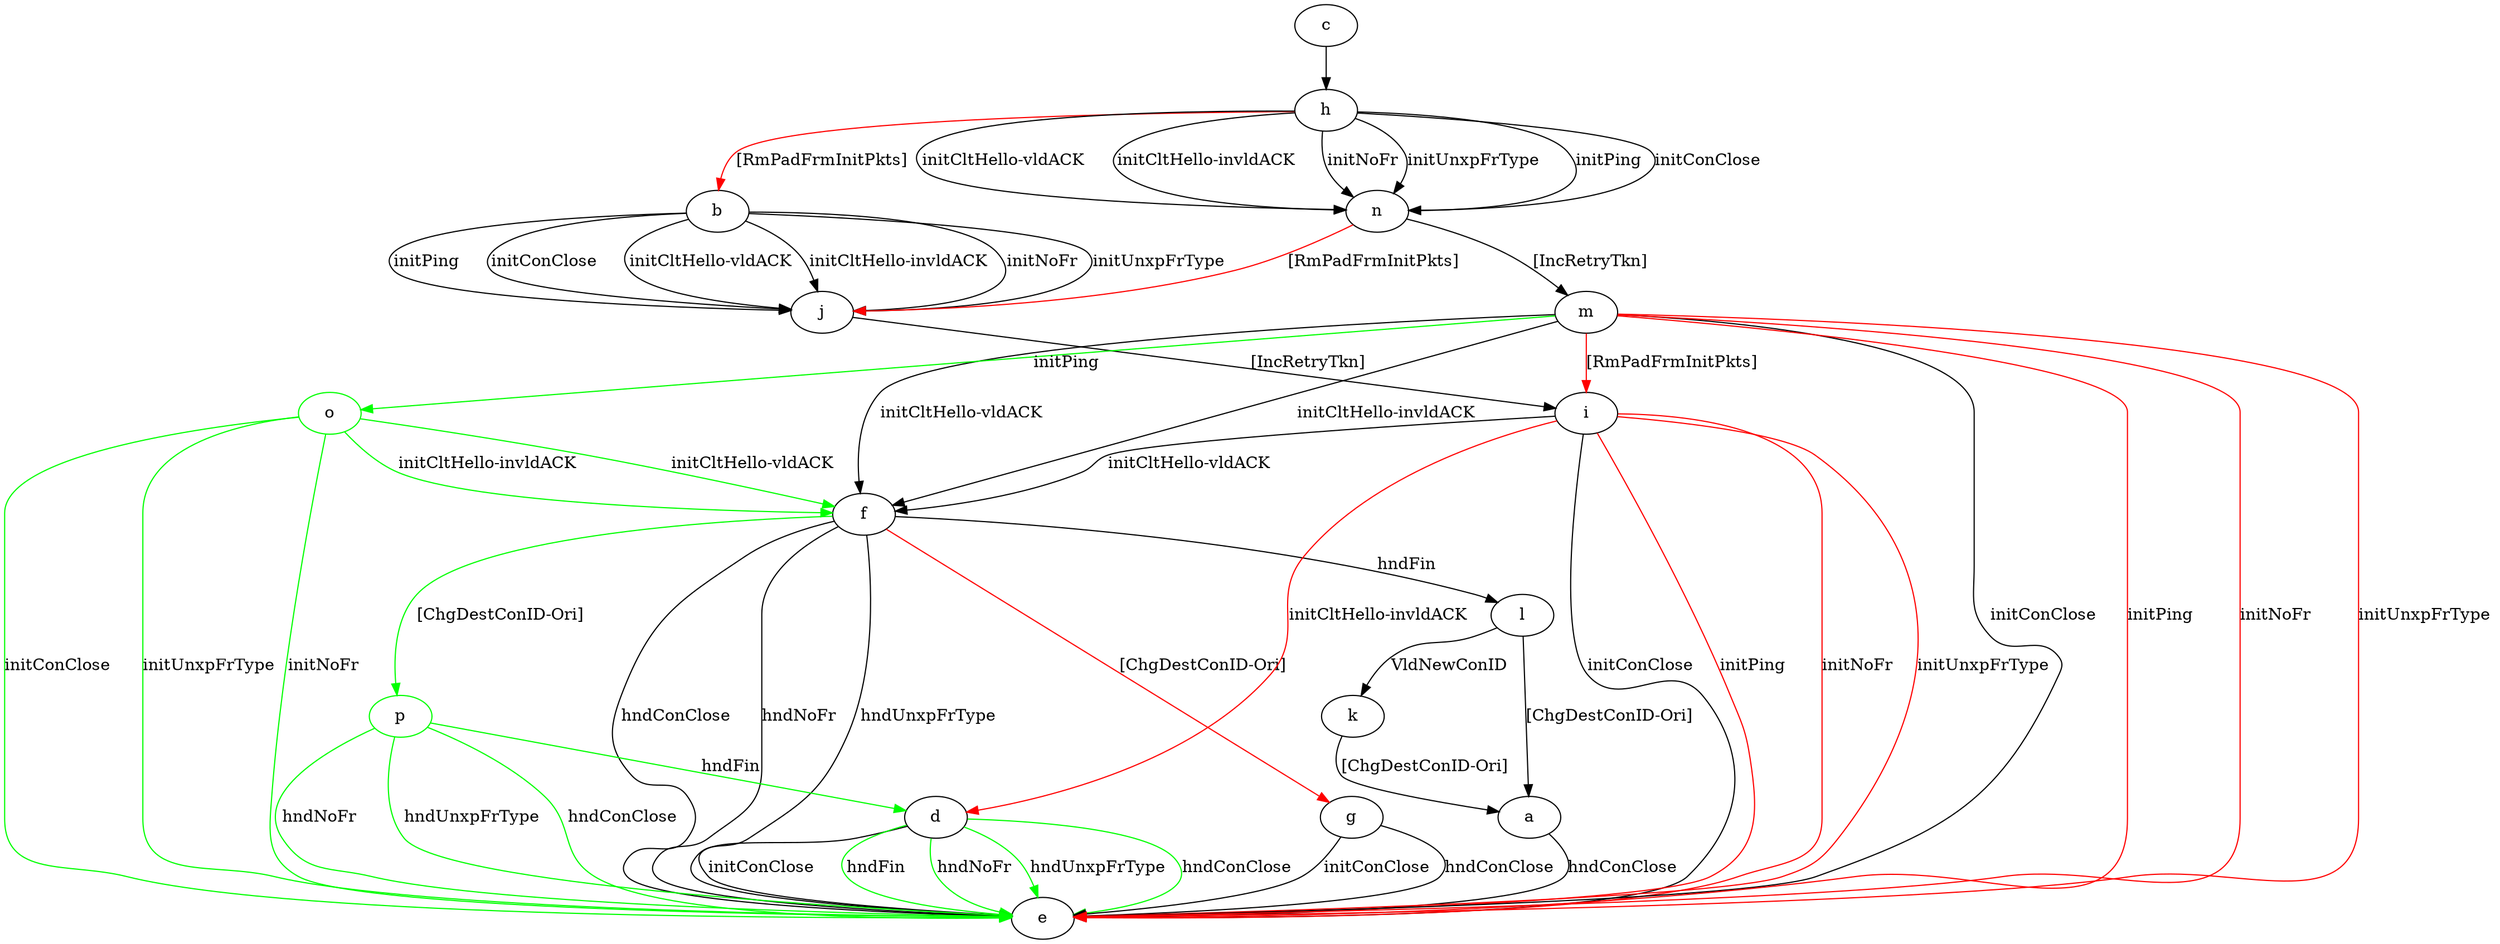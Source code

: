 digraph "" {
	a -> e	[key=0,
		label="hndConClose "];
	b -> j	[key=0,
		label="initPing "];
	b -> j	[key=1,
		label="initConClose "];
	b -> j	[key=2,
		label="initCltHello-vldACK "];
	b -> j	[key=3,
		label="initCltHello-invldACK "];
	b -> j	[key=4,
		label="initNoFr "];
	b -> j	[key=5,
		label="initUnxpFrType "];
	c -> h	[key=0];
	d -> e	[key=0,
		label="initConClose "];
	d -> e	[key=1,
		color=green,
		label="hndFin "];
	d -> e	[key=2,
		color=green,
		label="hndNoFr "];
	d -> e	[key=3,
		color=green,
		label="hndUnxpFrType "];
	d -> e	[key=4,
		color=green,
		label="hndConClose "];
	f -> e	[key=0,
		label="hndConClose "];
	f -> e	[key=1,
		label="hndNoFr "];
	f -> e	[key=2,
		label="hndUnxpFrType "];
	f -> g	[key=0,
		color=red,
		label="[ChgDestConID-Ori] "];
	f -> l	[key=0,
		label="hndFin "];
	p	[color=green];
	f -> p	[key=0,
		color=green,
		label="[ChgDestConID-Ori] "];
	g -> e	[key=0,
		label="initConClose "];
	g -> e	[key=1,
		label="hndConClose "];
	h -> b	[key=0,
		color=red,
		label="[RmPadFrmInitPkts] "];
	h -> n	[key=0,
		label="initPing "];
	h -> n	[key=1,
		label="initConClose "];
	h -> n	[key=2,
		label="initCltHello-vldACK "];
	h -> n	[key=3,
		label="initCltHello-invldACK "];
	h -> n	[key=4,
		label="initNoFr "];
	h -> n	[key=5,
		label="initUnxpFrType "];
	i -> d	[key=0,
		color=red,
		label="initCltHello-invldACK "];
	i -> e	[key=0,
		label="initConClose "];
	i -> e	[key=1,
		color=red,
		label="initPing "];
	i -> e	[key=2,
		color=red,
		label="initNoFr "];
	i -> e	[key=3,
		color=red,
		label="initUnxpFrType "];
	i -> f	[key=0,
		label="initCltHello-vldACK "];
	j -> i	[key=0,
		label="[IncRetryTkn] "];
	k -> a	[key=0,
		label="[ChgDestConID-Ori] "];
	l -> a	[key=0,
		label="[ChgDestConID-Ori] "];
	l -> k	[key=0,
		label="VldNewConID "];
	m -> e	[key=0,
		label="initConClose "];
	m -> e	[key=1,
		color=red,
		label="initPing "];
	m -> e	[key=2,
		color=red,
		label="initNoFr "];
	m -> e	[key=3,
		color=red,
		label="initUnxpFrType "];
	m -> f	[key=0,
		label="initCltHello-vldACK "];
	m -> f	[key=1,
		label="initCltHello-invldACK "];
	m -> i	[key=0,
		color=red,
		label="[RmPadFrmInitPkts] "];
	o	[color=green];
	m -> o	[key=0,
		color=green,
		label="initPing "];
	n -> j	[key=0,
		color=red,
		label="[RmPadFrmInitPkts] "];
	n -> m	[key=0,
		label="[IncRetryTkn] "];
	o -> e	[key=0,
		color=green,
		label="initConClose "];
	o -> e	[key=1,
		color=green,
		label="initNoFr "];
	o -> e	[key=2,
		color=green,
		label="initUnxpFrType "];
	o -> f	[key=0,
		color=green,
		label="initCltHello-vldACK "];
	o -> f	[key=1,
		color=green,
		label="initCltHello-invldACK "];
	p -> d	[key=0,
		color=green,
		label="hndFin "];
	p -> e	[key=0,
		color=green,
		label="hndNoFr "];
	p -> e	[key=1,
		color=green,
		label="hndUnxpFrType "];
	p -> e	[key=2,
		color=green,
		label="hndConClose "];
}
